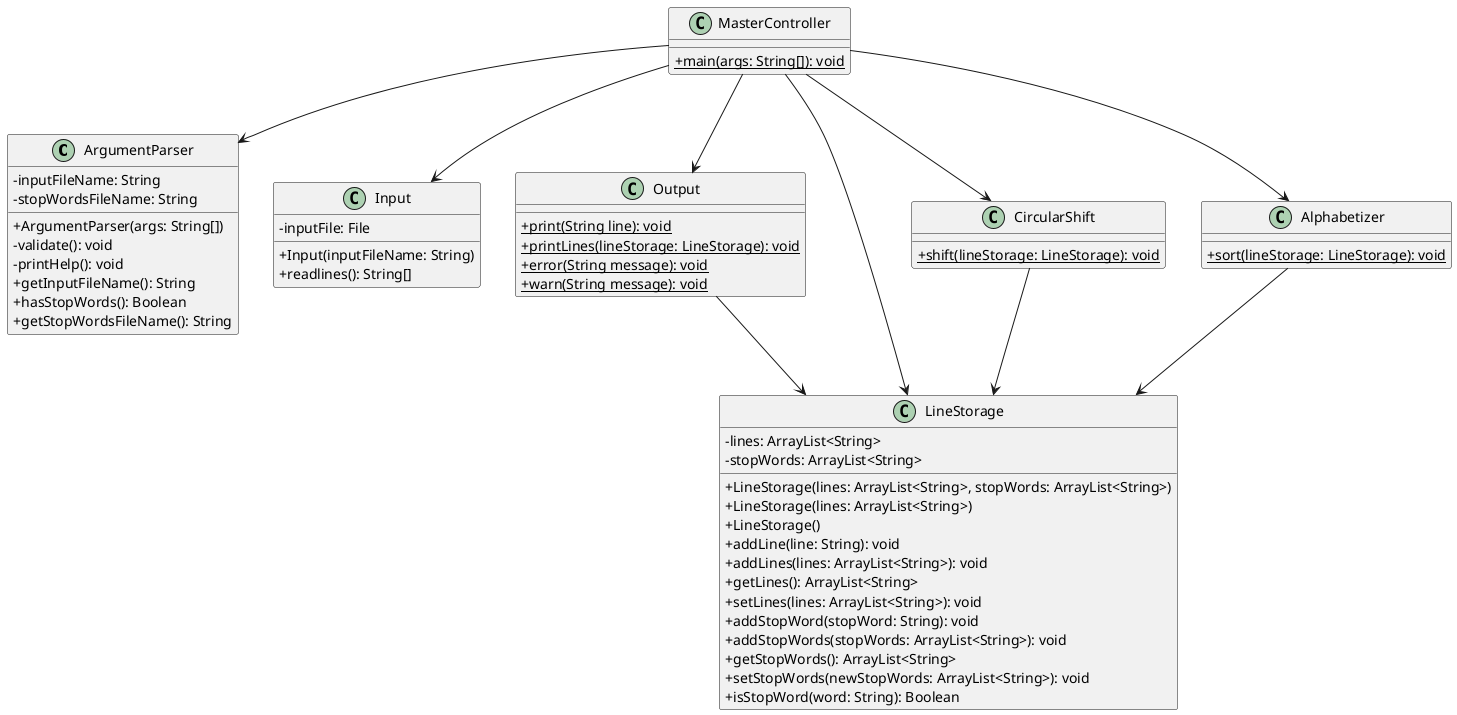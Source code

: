 @startuml Assignment 1

skinparam classAttributeIconSize 0

class ArgumentParser {
  ' Attributes
  -inputFileName: String
  -stopWordsFileName: String
  ' Constructors
  +ArgumentParser(args: String[])
  ' Methods
  -validate(): void
  -printHelp(): void
  +getInputFileName(): String
  +hasStopWords(): Boolean
  +getStopWordsFileName(): String
}

class Input {
  ' Attributes
  -inputFile: File
  ' Constructors
  +Input(inputFileName: String)
  ' Methods
  +readlines(): String[]
}

class Output {
  ' Methods
  +{static} print(String line): void
  +{static} printLines(lineStorage: LineStorage): void
  +{static} error(String message): void
  +{static} warn(String message): void
}
Output --> LineStorage

class LineStorage {
  ' Attributes
  -lines: ArrayList<String>
  -stopWords: ArrayList<String>
  ' Constructors
  +LineStorage(lines: ArrayList<String>, stopWords: ArrayList<String>)
  +LineStorage(lines: ArrayList<String>)
  +LineStorage()
  ' Methods
  +addLine(line: String): void
  +addLines(lines: ArrayList<String>): void
  +getLines(): ArrayList<String>
  +setLines(lines: ArrayList<String>): void
  +addStopWord(stopWord: String): void
  +addStopWords(stopWords: ArrayList<String>): void
  +getStopWords(): ArrayList<String>
  +setStopWords(newStopWords: ArrayList<String>): void
  +isStopWord(word: String): Boolean
}

class CircularShift {
  ' Methods
  +{static} shift(lineStorage: LineStorage): void
}
CircularShift --> LineStorage

class Alphabetizer {
  ' Methods
  +{static} sort(lineStorage: LineStorage): void
}
Alphabetizer --> LineStorage

class MasterController {
  ' Methods
  +{static} main(args: String[]): void
}
MasterController --> ArgumentParser
MasterController --> Input
MasterController --> Output
MasterController --> LineStorage
MasterController --> CircularShift
MasterController --> Alphabetizer

@enduml
